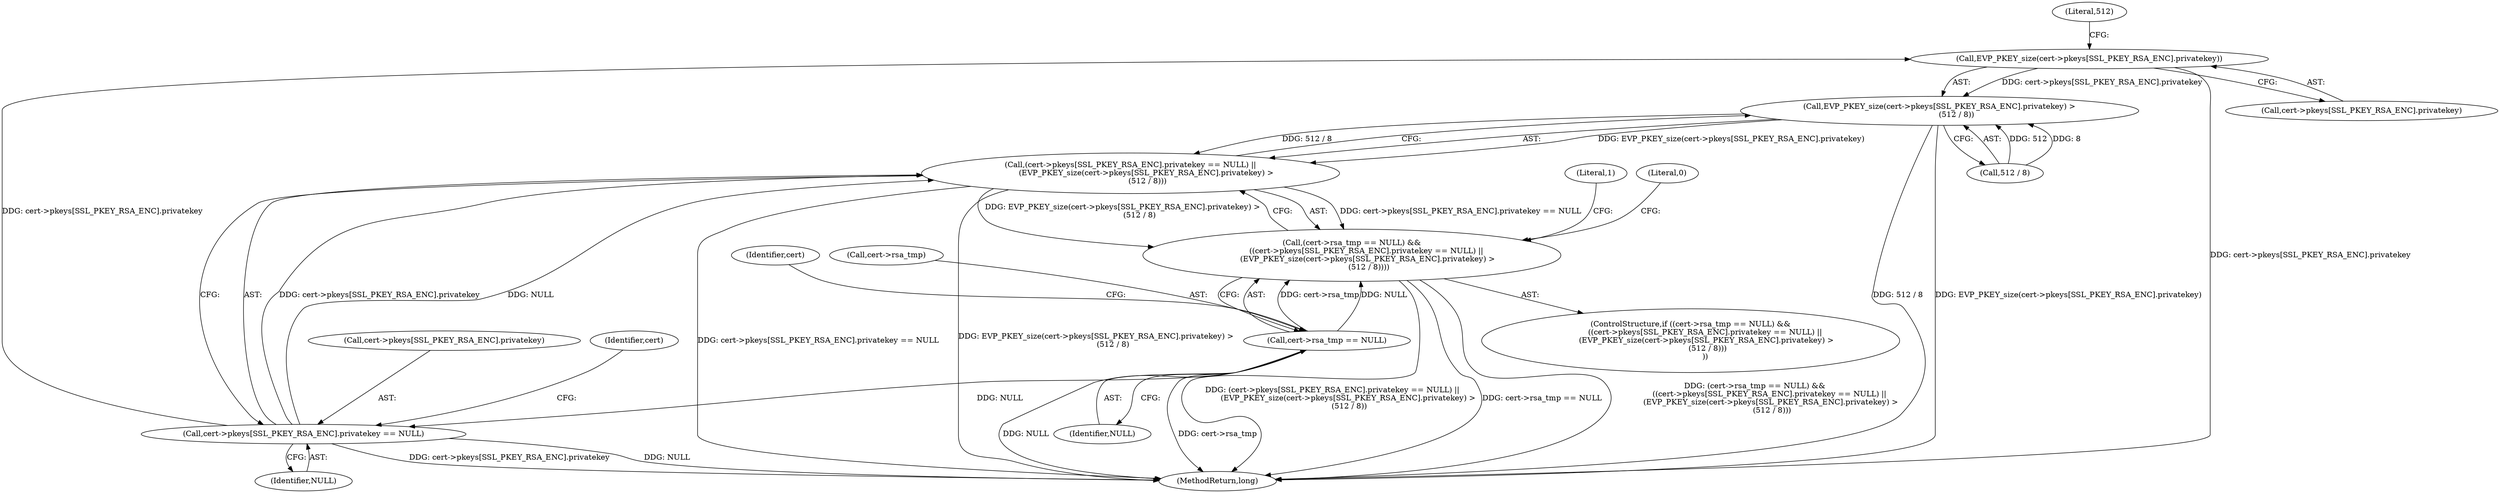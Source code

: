 digraph "0_openssl_c5b831f21d0d29d1e517d139d9d101763f60c9a2_0@array" {
"1000136" [label="(Call,EVP_PKEY_size(cert->pkeys[SSL_PKEY_RSA_ENC].privatekey))"];
"1000126" [label="(Call,cert->pkeys[SSL_PKEY_RSA_ENC].privatekey == NULL)"];
"1000120" [label="(Call,cert->rsa_tmp == NULL)"];
"1000135" [label="(Call,EVP_PKEY_size(cert->pkeys[SSL_PKEY_RSA_ENC].privatekey) >\n              (512 / 8))"];
"1000125" [label="(Call,(cert->pkeys[SSL_PKEY_RSA_ENC].privatekey == NULL) ||\n             (EVP_PKEY_size(cert->pkeys[SSL_PKEY_RSA_ENC].privatekey) >\n              (512 / 8)))"];
"1000119" [label="(Call,(cert->rsa_tmp == NULL) &&\n            ((cert->pkeys[SSL_PKEY_RSA_ENC].privatekey == NULL) ||\n             (EVP_PKEY_size(cert->pkeys[SSL_PKEY_RSA_ENC].privatekey) >\n              (512 / 8))))"];
"1000136" [label="(Call,EVP_PKEY_size(cert->pkeys[SSL_PKEY_RSA_ENC].privatekey))"];
"1000137" [label="(Call,cert->pkeys[SSL_PKEY_RSA_ENC].privatekey)"];
"1000120" [label="(Call,cert->rsa_tmp == NULL)"];
"1000134" [label="(Identifier,NULL)"];
"1000130" [label="(Identifier,cert)"];
"1000266" [label="(MethodReturn,long)"];
"1000144" [label="(Call,512 / 8)"];
"1000127" [label="(Call,cert->pkeys[SSL_PKEY_RSA_ENC].privatekey)"];
"1000121" [label="(Call,cert->rsa_tmp)"];
"1000148" [label="(Literal,1)"];
"1000119" [label="(Call,(cert->rsa_tmp == NULL) &&\n            ((cert->pkeys[SSL_PKEY_RSA_ENC].privatekey == NULL) ||\n             (EVP_PKEY_size(cert->pkeys[SSL_PKEY_RSA_ENC].privatekey) >\n              (512 / 8))))"];
"1000125" [label="(Call,(cert->pkeys[SSL_PKEY_RSA_ENC].privatekey == NULL) ||\n             (EVP_PKEY_size(cert->pkeys[SSL_PKEY_RSA_ENC].privatekey) >\n              (512 / 8)))"];
"1000124" [label="(Identifier,NULL)"];
"1000118" [label="(ControlStructure,if ((cert->rsa_tmp == NULL) &&\n            ((cert->pkeys[SSL_PKEY_RSA_ENC].privatekey == NULL) ||\n             (EVP_PKEY_size(cert->pkeys[SSL_PKEY_RSA_ENC].privatekey) >\n              (512 / 8)))\n            ))"];
"1000145" [label="(Literal,512)"];
"1000126" [label="(Call,cert->pkeys[SSL_PKEY_RSA_ENC].privatekey == NULL)"];
"1000135" [label="(Call,EVP_PKEY_size(cert->pkeys[SSL_PKEY_RSA_ENC].privatekey) >\n              (512 / 8))"];
"1000140" [label="(Identifier,cert)"];
"1000151" [label="(Literal,0)"];
"1000136" -> "1000135"  [label="AST: "];
"1000136" -> "1000137"  [label="CFG: "];
"1000137" -> "1000136"  [label="AST: "];
"1000145" -> "1000136"  [label="CFG: "];
"1000136" -> "1000266"  [label="DDG: cert->pkeys[SSL_PKEY_RSA_ENC].privatekey"];
"1000136" -> "1000135"  [label="DDG: cert->pkeys[SSL_PKEY_RSA_ENC].privatekey"];
"1000126" -> "1000136"  [label="DDG: cert->pkeys[SSL_PKEY_RSA_ENC].privatekey"];
"1000126" -> "1000125"  [label="AST: "];
"1000126" -> "1000134"  [label="CFG: "];
"1000127" -> "1000126"  [label="AST: "];
"1000134" -> "1000126"  [label="AST: "];
"1000140" -> "1000126"  [label="CFG: "];
"1000125" -> "1000126"  [label="CFG: "];
"1000126" -> "1000266"  [label="DDG: cert->pkeys[SSL_PKEY_RSA_ENC].privatekey"];
"1000126" -> "1000266"  [label="DDG: NULL"];
"1000126" -> "1000125"  [label="DDG: cert->pkeys[SSL_PKEY_RSA_ENC].privatekey"];
"1000126" -> "1000125"  [label="DDG: NULL"];
"1000120" -> "1000126"  [label="DDG: NULL"];
"1000120" -> "1000119"  [label="AST: "];
"1000120" -> "1000124"  [label="CFG: "];
"1000121" -> "1000120"  [label="AST: "];
"1000124" -> "1000120"  [label="AST: "];
"1000130" -> "1000120"  [label="CFG: "];
"1000119" -> "1000120"  [label="CFG: "];
"1000120" -> "1000266"  [label="DDG: cert->rsa_tmp"];
"1000120" -> "1000266"  [label="DDG: NULL"];
"1000120" -> "1000119"  [label="DDG: cert->rsa_tmp"];
"1000120" -> "1000119"  [label="DDG: NULL"];
"1000135" -> "1000125"  [label="AST: "];
"1000135" -> "1000144"  [label="CFG: "];
"1000144" -> "1000135"  [label="AST: "];
"1000125" -> "1000135"  [label="CFG: "];
"1000135" -> "1000266"  [label="DDG: 512 / 8"];
"1000135" -> "1000266"  [label="DDG: EVP_PKEY_size(cert->pkeys[SSL_PKEY_RSA_ENC].privatekey)"];
"1000135" -> "1000125"  [label="DDG: EVP_PKEY_size(cert->pkeys[SSL_PKEY_RSA_ENC].privatekey)"];
"1000135" -> "1000125"  [label="DDG: 512 / 8"];
"1000144" -> "1000135"  [label="DDG: 512"];
"1000144" -> "1000135"  [label="DDG: 8"];
"1000125" -> "1000119"  [label="AST: "];
"1000119" -> "1000125"  [label="CFG: "];
"1000125" -> "1000266"  [label="DDG: cert->pkeys[SSL_PKEY_RSA_ENC].privatekey == NULL"];
"1000125" -> "1000266"  [label="DDG: EVP_PKEY_size(cert->pkeys[SSL_PKEY_RSA_ENC].privatekey) >\n              (512 / 8)"];
"1000125" -> "1000119"  [label="DDG: cert->pkeys[SSL_PKEY_RSA_ENC].privatekey == NULL"];
"1000125" -> "1000119"  [label="DDG: EVP_PKEY_size(cert->pkeys[SSL_PKEY_RSA_ENC].privatekey) >\n              (512 / 8)"];
"1000119" -> "1000118"  [label="AST: "];
"1000148" -> "1000119"  [label="CFG: "];
"1000151" -> "1000119"  [label="CFG: "];
"1000119" -> "1000266"  [label="DDG: (cert->pkeys[SSL_PKEY_RSA_ENC].privatekey == NULL) ||\n             (EVP_PKEY_size(cert->pkeys[SSL_PKEY_RSA_ENC].privatekey) >\n              (512 / 8))"];
"1000119" -> "1000266"  [label="DDG: cert->rsa_tmp == NULL"];
"1000119" -> "1000266"  [label="DDG: (cert->rsa_tmp == NULL) &&\n            ((cert->pkeys[SSL_PKEY_RSA_ENC].privatekey == NULL) ||\n             (EVP_PKEY_size(cert->pkeys[SSL_PKEY_RSA_ENC].privatekey) >\n              (512 / 8)))"];
}
